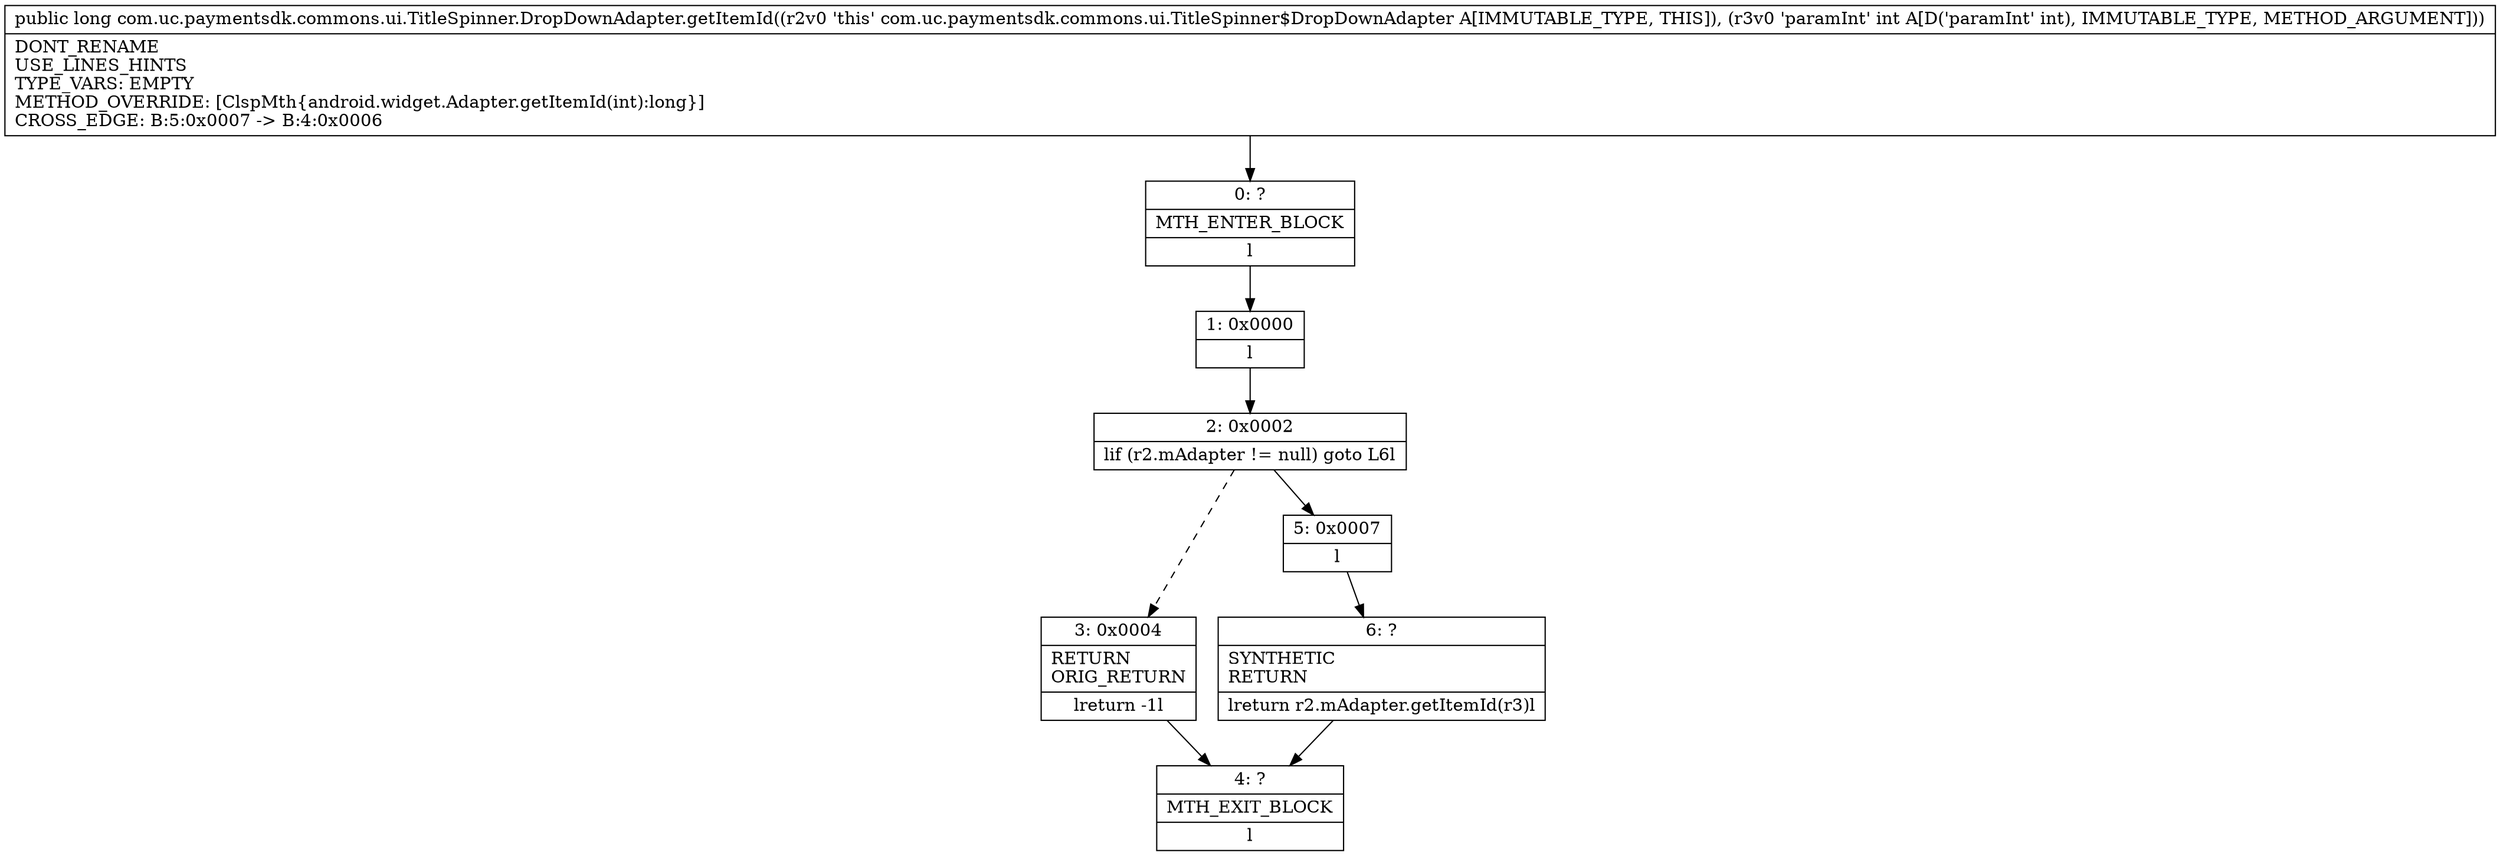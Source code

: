 digraph "CFG forcom.uc.paymentsdk.commons.ui.TitleSpinner.DropDownAdapter.getItemId(I)J" {
Node_0 [shape=record,label="{0\:\ ?|MTH_ENTER_BLOCK\l|l}"];
Node_1 [shape=record,label="{1\:\ 0x0000|l}"];
Node_2 [shape=record,label="{2\:\ 0x0002|lif (r2.mAdapter != null) goto L6l}"];
Node_3 [shape=record,label="{3\:\ 0x0004|RETURN\lORIG_RETURN\l|lreturn \-1l}"];
Node_4 [shape=record,label="{4\:\ ?|MTH_EXIT_BLOCK\l|l}"];
Node_5 [shape=record,label="{5\:\ 0x0007|l}"];
Node_6 [shape=record,label="{6\:\ ?|SYNTHETIC\lRETURN\l|lreturn r2.mAdapter.getItemId(r3)l}"];
MethodNode[shape=record,label="{public long com.uc.paymentsdk.commons.ui.TitleSpinner.DropDownAdapter.getItemId((r2v0 'this' com.uc.paymentsdk.commons.ui.TitleSpinner$DropDownAdapter A[IMMUTABLE_TYPE, THIS]), (r3v0 'paramInt' int A[D('paramInt' int), IMMUTABLE_TYPE, METHOD_ARGUMENT]))  | DONT_RENAME\lUSE_LINES_HINTS\lTYPE_VARS: EMPTY\lMETHOD_OVERRIDE: [ClspMth\{android.widget.Adapter.getItemId(int):long\}]\lCROSS_EDGE: B:5:0x0007 \-\> B:4:0x0006\l}"];
MethodNode -> Node_0;
Node_0 -> Node_1;
Node_1 -> Node_2;
Node_2 -> Node_3[style=dashed];
Node_2 -> Node_5;
Node_3 -> Node_4;
Node_5 -> Node_6;
Node_6 -> Node_4;
}

